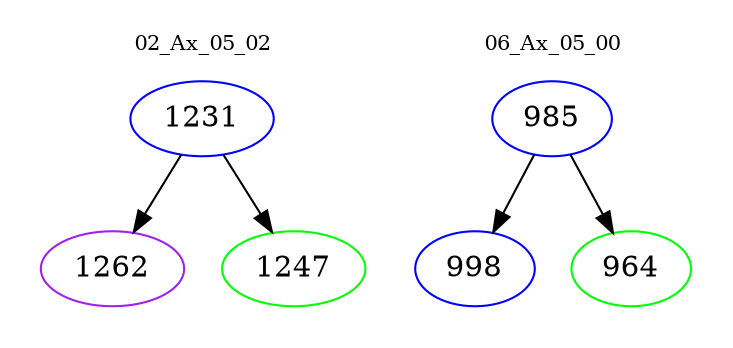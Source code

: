 digraph{
subgraph cluster_0 {
color = white
label = "02_Ax_05_02";
fontsize=10;
T0_1231 [label="1231", color="blue"]
T0_1231 -> T0_1262 [color="black"]
T0_1262 [label="1262", color="purple"]
T0_1231 -> T0_1247 [color="black"]
T0_1247 [label="1247", color="green"]
}
subgraph cluster_1 {
color = white
label = "06_Ax_05_00";
fontsize=10;
T1_985 [label="985", color="blue"]
T1_985 -> T1_998 [color="black"]
T1_998 [label="998", color="blue"]
T1_985 -> T1_964 [color="black"]
T1_964 [label="964", color="green"]
}
}
